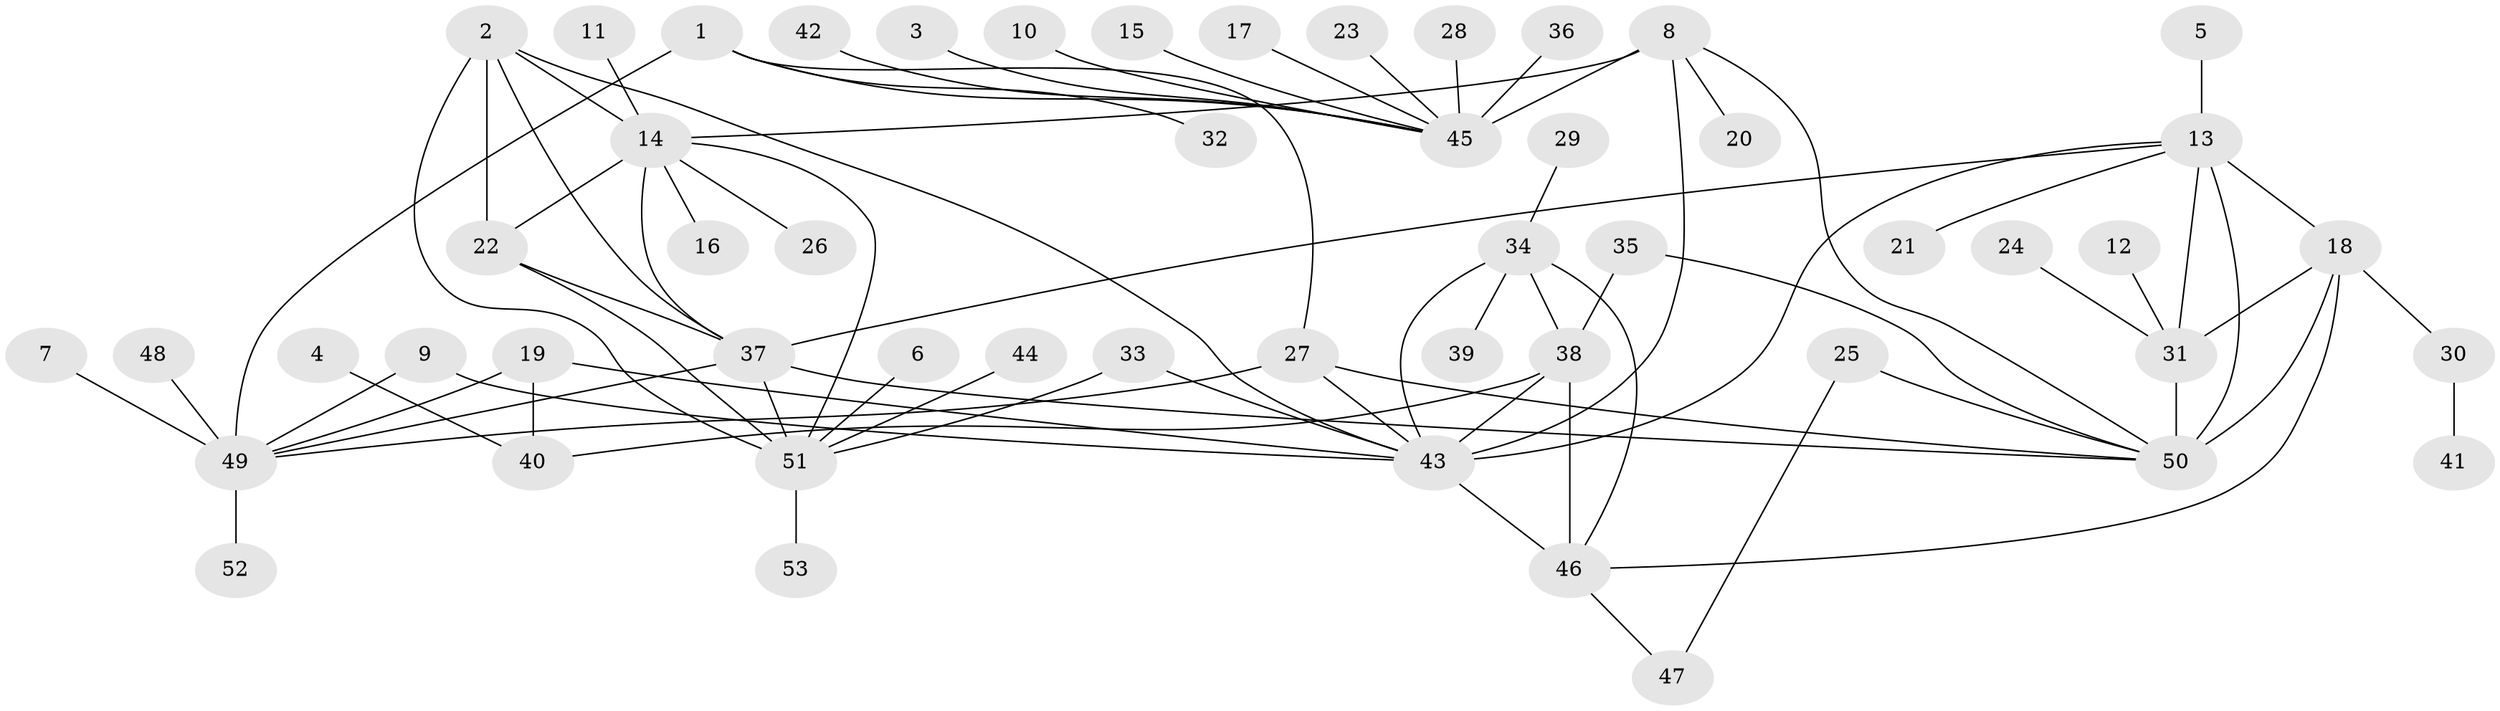 // original degree distribution, {6: 0.06060606060606061, 10: 0.03787878787878788, 8: 0.03787878787878788, 7: 0.022727272727272728, 12: 0.022727272727272728, 11: 0.007575757575757576, 5: 0.030303030303030304, 14: 0.007575757575757576, 9: 0.007575757575757576, 13: 0.007575757575757576, 4: 0.015151515151515152, 1: 0.5909090909090909, 3: 0.030303030303030304, 2: 0.12121212121212122}
// Generated by graph-tools (version 1.1) at 2025/37/03/04/25 23:37:35]
// undirected, 53 vertices, 79 edges
graph export_dot {
  node [color=gray90,style=filled];
  1;
  2;
  3;
  4;
  5;
  6;
  7;
  8;
  9;
  10;
  11;
  12;
  13;
  14;
  15;
  16;
  17;
  18;
  19;
  20;
  21;
  22;
  23;
  24;
  25;
  26;
  27;
  28;
  29;
  30;
  31;
  32;
  33;
  34;
  35;
  36;
  37;
  38;
  39;
  40;
  41;
  42;
  43;
  44;
  45;
  46;
  47;
  48;
  49;
  50;
  51;
  52;
  53;
  1 -- 27 [weight=2.0];
  1 -- 32 [weight=1.0];
  1 -- 45 [weight=1.0];
  1 -- 49 [weight=6.0];
  2 -- 14 [weight=1.0];
  2 -- 22 [weight=1.0];
  2 -- 37 [weight=2.0];
  2 -- 43 [weight=1.0];
  2 -- 51 [weight=1.0];
  3 -- 45 [weight=1.0];
  4 -- 40 [weight=1.0];
  5 -- 13 [weight=1.0];
  6 -- 51 [weight=1.0];
  7 -- 49 [weight=1.0];
  8 -- 14 [weight=1.0];
  8 -- 20 [weight=1.0];
  8 -- 43 [weight=1.0];
  8 -- 45 [weight=8.0];
  8 -- 50 [weight=1.0];
  9 -- 43 [weight=1.0];
  9 -- 49 [weight=1.0];
  10 -- 45 [weight=1.0];
  11 -- 14 [weight=1.0];
  12 -- 31 [weight=1.0];
  13 -- 18 [weight=2.0];
  13 -- 21 [weight=1.0];
  13 -- 31 [weight=4.0];
  13 -- 37 [weight=1.0];
  13 -- 43 [weight=1.0];
  13 -- 50 [weight=3.0];
  14 -- 16 [weight=1.0];
  14 -- 22 [weight=1.0];
  14 -- 26 [weight=1.0];
  14 -- 37 [weight=2.0];
  14 -- 51 [weight=1.0];
  15 -- 45 [weight=1.0];
  17 -- 45 [weight=1.0];
  18 -- 30 [weight=1.0];
  18 -- 31 [weight=2.0];
  18 -- 46 [weight=1.0];
  18 -- 50 [weight=1.0];
  19 -- 40 [weight=1.0];
  19 -- 43 [weight=1.0];
  19 -- 49 [weight=1.0];
  22 -- 37 [weight=2.0];
  22 -- 51 [weight=1.0];
  23 -- 45 [weight=1.0];
  24 -- 31 [weight=1.0];
  25 -- 47 [weight=1.0];
  25 -- 50 [weight=1.0];
  27 -- 43 [weight=1.0];
  27 -- 49 [weight=3.0];
  27 -- 50 [weight=1.0];
  28 -- 45 [weight=1.0];
  29 -- 34 [weight=1.0];
  30 -- 41 [weight=1.0];
  31 -- 50 [weight=2.0];
  33 -- 43 [weight=1.0];
  33 -- 51 [weight=1.0];
  34 -- 38 [weight=1.0];
  34 -- 39 [weight=1.0];
  34 -- 43 [weight=1.0];
  34 -- 46 [weight=3.0];
  35 -- 38 [weight=1.0];
  35 -- 50 [weight=1.0];
  36 -- 45 [weight=1.0];
  37 -- 49 [weight=1.0];
  37 -- 50 [weight=1.0];
  37 -- 51 [weight=2.0];
  38 -- 40 [weight=1.0];
  38 -- 43 [weight=1.0];
  38 -- 46 [weight=3.0];
  42 -- 45 [weight=1.0];
  43 -- 46 [weight=3.0];
  44 -- 51 [weight=1.0];
  46 -- 47 [weight=1.0];
  48 -- 49 [weight=1.0];
  49 -- 52 [weight=1.0];
  51 -- 53 [weight=1.0];
}
